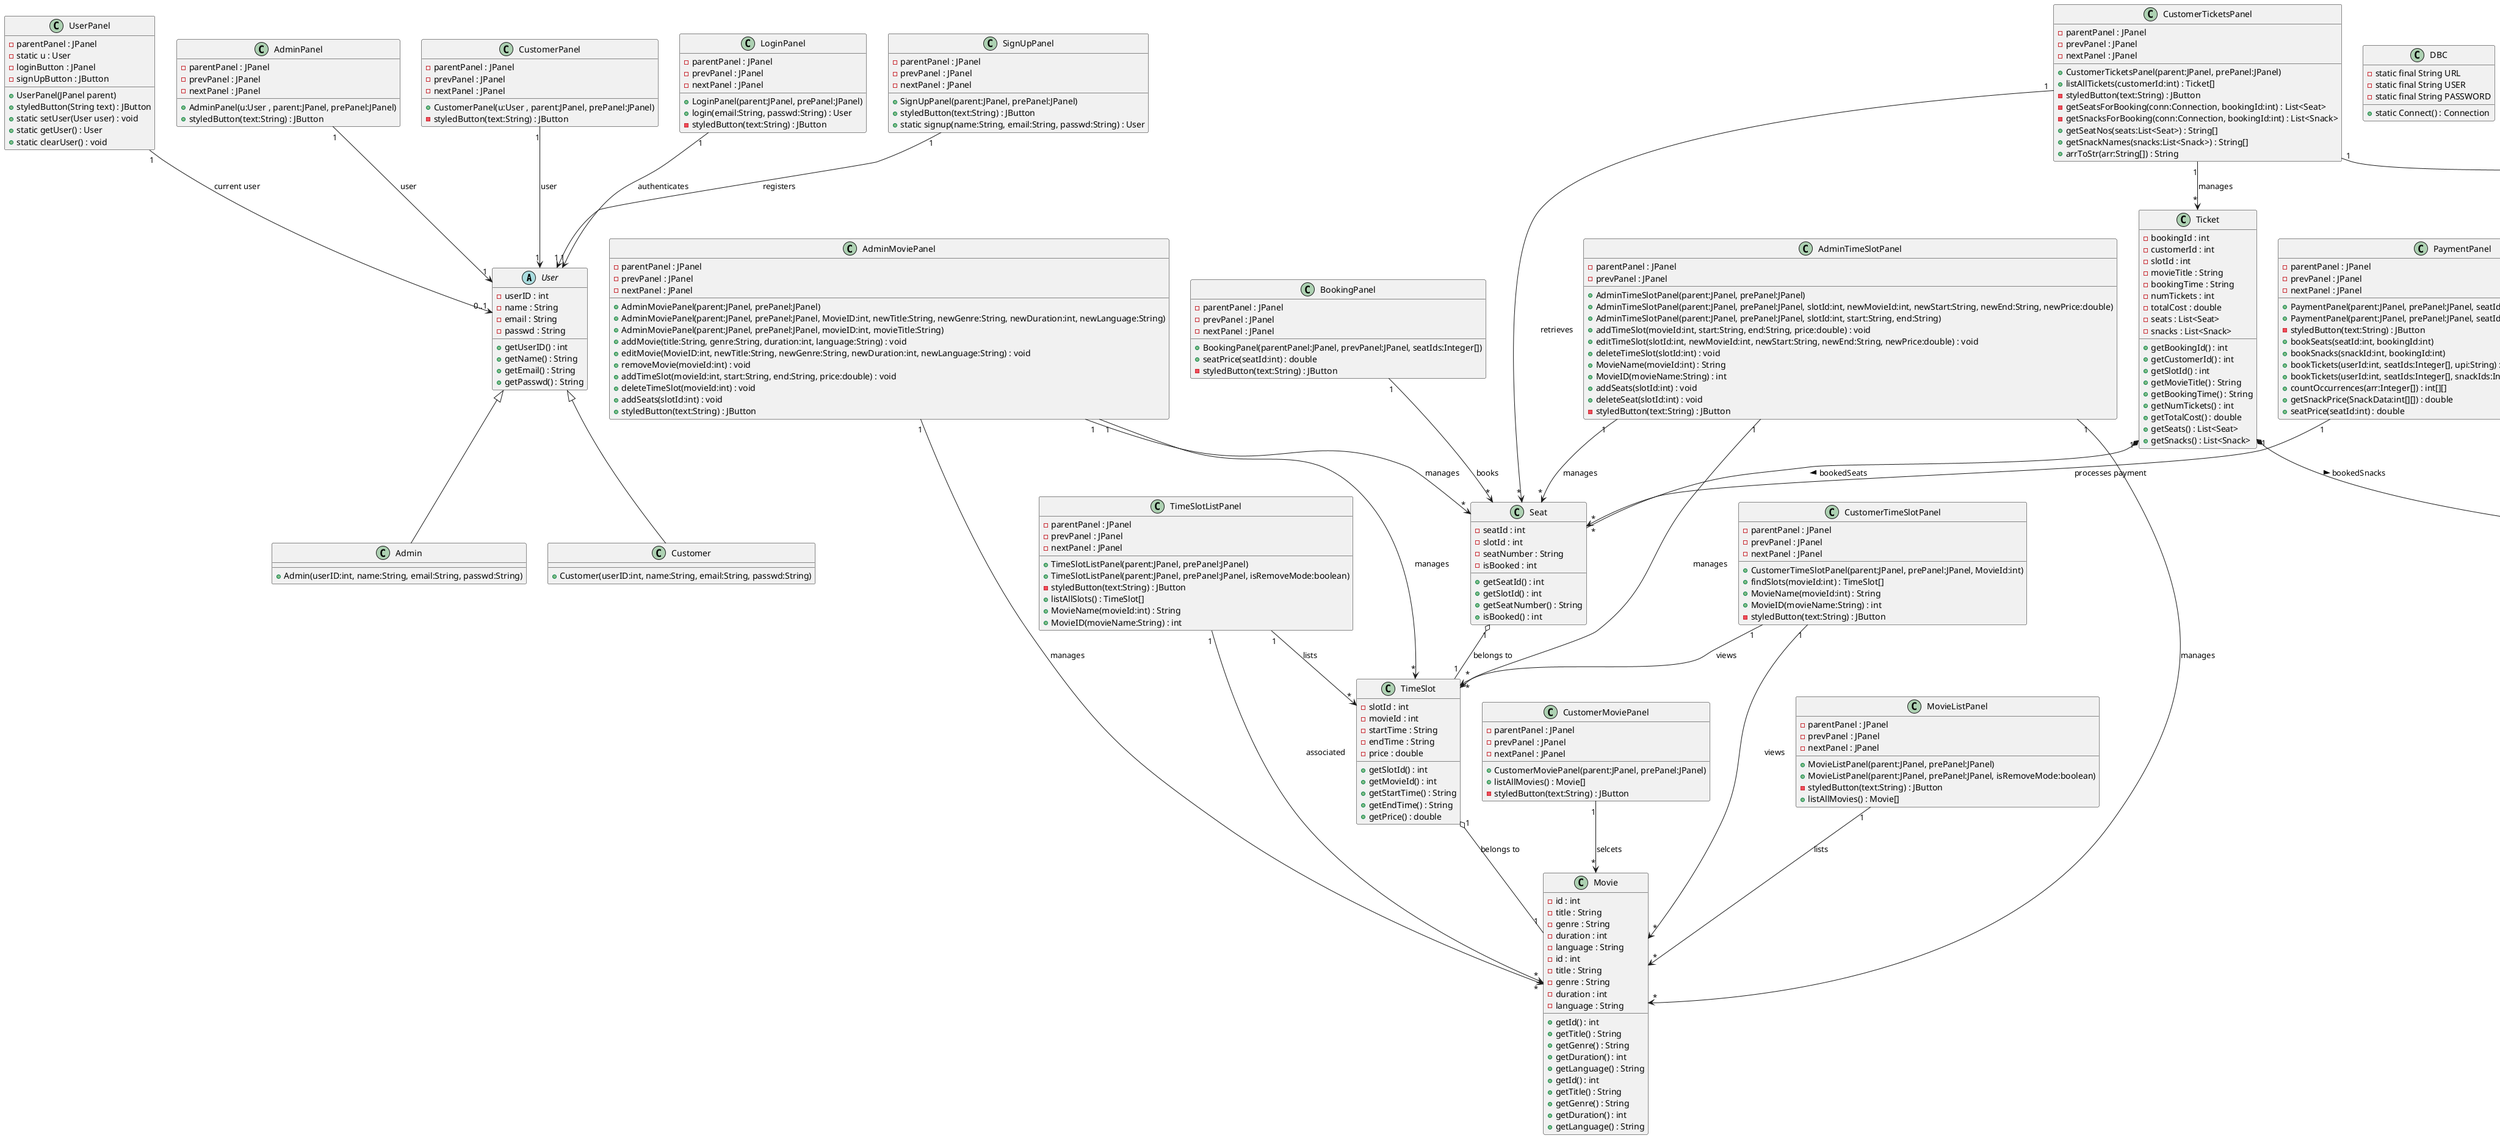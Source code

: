 @startuml

abstract class User {
    - userID : int
    - name : String
    - email : String
    - passwd : String
    + getUserID() : int
    + getName() : String
    + getEmail() : String
    + getPasswd() : String
}

class Admin {
    + Admin(userID:int, name:String, email:String, passwd:String)
}

class Customer {
    + Customer(userID:int, name:String, email:String, passwd:String)
}

User <|-- Admin
User <|-- Customer

class Movie {
    - id : int
    - title : String
    - genre : String
    - duration : int
    - language : String
    + getId() : int
    + getTitle() : String
    + getGenre() : String
    + getDuration() : int
    + getLanguage() : String
}

class Movie {
    - id : int
    - title : String
    - genre : String
    - duration : int
    - language : String
    + getId() : int
    + getTitle() : String
    + getGenre() : String
    + getDuration() : int
    + getLanguage() : String
}

class Snack {
    - id : int
    - name : String
    - price : double
    - quantity : int
    + getId() : int
    + getName() : String
    + getPrice() : double
    + getQuantity() : int
}

class Seat {
    - seatId : int
    - slotId : int
    - seatNumber : String
    - isBooked : int
    + getSeatId() : int
    + getSlotId() : int
    + getSeatNumber() : String
    + isBooked() : int
}

class TimeSlot {
    - slotId : int
    - movieId : int
    - startTime : String
    - endTime : String
    - price : double
    + getSlotId() : int
    + getMovieId() : int
    + getStartTime() : String
    + getEndTime() : String
    + getPrice() : double
}

class Ticket {
    - bookingId : int
    - customerId : int
    - slotId : int
    - movieTitle : String
    - bookingTime : String
    - numTickets : int
    - totalCost : double
    - seats : List<Seat>
    - snacks : List<Snack>
    + getBookingId() : int
    + getCustomerId() : int
    + getSlotId() : int
    + getMovieTitle() : String
    + getBookingTime() : String
    + getNumTickets() : int
    + getTotalCost() : double
    + getSeats() : List<Seat>
    + getSnacks() : List<Snack>
}

' Relationships
TimeSlot "1" o-- "1" Movie : belongs to
Seat "1" o-- "1" TimeSlot : belongs to
Ticket "1" *-- "*" Seat : bookedSeats >
Ticket "1" *-- "*" Snack : bookedSnacks >

' Panel Classes

class UserPanel {
    - parentPanel : JPanel
    - static u : User
    - loginButton : JPanel
    - signUpButton : JButton
    + UserPanel(JPanel parent)
    + styledButton(String text) : JButton
    + static setUser(User user) : void
    + static getUser() : User
    + static clearUser() : void
}

class AdminMoviePanel {
    - parentPanel : JPanel
    - prevPanel : JPanel
    - nextPanel : JPanel
    + AdminMoviePanel(parent:JPanel, prePanel:JPanel)
    + AdminMoviePanel(parent:JPanel, prePanel:JPanel, MovieID:int, newTitle:String, newGenre:String, newDuration:int, newLanguage:String)
    + AdminMoviePanel(parent:JPanel, prePanel:JPanel, movieID:int, movieTitle:String)
    + addMovie(title:String, genre:String, duration:int, language:String) : void
    + editMovie(MovieID:int, newTitle:String, newGenre:String, newDuration:int, newLanguage:String) : void
    + removeMovie(movieId:int) : void
    + addTimeSlot(movieId:int, start:String, end:String, price:double) : void
    + deleteTimeSlot(movieId:int) : void
    + addSeats(slotId:int) : void
    + styledButton(text:String) : JButton
}

class AdminPanel {
    - parentPanel : JPanel
    - prevPanel : JPanel
    - nextPanel : JPanel
    + AdminPanel(u:User , parent:JPanel, prePanel:JPanel)
    + styledButton(text:String) : JButton
}


class AdminSnackPanel {
    - parentPanel : JPanel
    - prevPanel : JPanel
    + AdminSnackPanel(parent:JPanel, prePanel:JPanel)
    + AdminSnackPanel(parent:JPanel, prePanel:JPanel, snackID:int, newName:String, newPrice:double, newQuantity:int)
    + AdminSnackPanel(parent:JPanel, prePanel:JPanel, snackID:int, snackName:String)
    + addSnack(name:String, price:double, quantity:int) : void
    + editSnack(SnackID:int, newName:String, newPrice:double, quantity:int) : void
    + removeSnack(snackId:int) : void
    - styledButton(text:String) : JButton
}

class AdminTimeSlotPanel {
    - parentPanel : JPanel
    - prevPanel : JPanel
    + AdminTimeSlotPanel(parent:JPanel, prePanel:JPanel)
    + AdminTimeSlotPanel(parent:JPanel, prePanel:JPanel, slotId:int, newMovieId:int, newStart:String, newEnd:String, newPrice:double)
    + AdminTimeSlotPanel(parent:JPanel, prePanel:JPanel, slotId:int, start:String, end:String)
    + addTimeSlot(movieId:int, start:String, end:String, price:double) : void
    + editTimeSlot(slotId:int, newMovieId:int, newStart:String, newEnd:String, newPrice:double) : void
    + deleteTimeSlot(slotId:int) : void
    + MovieName(movieId:int) : String
    + MovieID(movieName:String) : int
    + addSeats(slotId:int) : void
    + deleteSeat(slotId:int) : void
    - styledButton(text:String) : JButton
}

class BookingPanel {
    - parentPanel : JPanel
    - prevPanel : JPanel
    - nextPanel : JPanel
    + BookingPanel(parentPanel:JPanel, prevPanel:JPanel, seatIds:Integer[])
    + seatPrice(seatId:int) : double
    - styledButton(text:String) : JButton
}

class CustomerMoviePanel {
    - parentPanel : JPanel
    - prevPanel : JPanel
    - nextPanel : JPanel
    + CustomerMoviePanel(parent:JPanel, prePanel:JPanel)
    + listAllMovies() : Movie[]
    - styledButton(text:String) : JButton
}

class CustomerPanel {
    - parentPanel : JPanel
    - prevPanel : JPanel
    - nextPanel : JPanel
    + CustomerPanel(u:User , parent:JPanel, prePanel:JPanel)
    - styledButton(text:String) : JButton
}

class CustomerTicketsPanel {
    - parentPanel : JPanel
    - prevPanel : JPanel
    - nextPanel : JPanel
    + CustomerTicketsPanel(parent:JPanel, prePanel:JPanel)
    + listAllTickets(customerId:int) : Ticket[]
    - styledButton(text:String) : JButton
    - getSeatsForBooking(conn:Connection, bookingId:int) : List<Seat>
    - getSnacksForBooking(conn:Connection, bookingId:int) : List<Snack>
    + getSeatNos(seats:List<Seat>) : String[]
    + getSnackNames(snacks:List<Snack>) : String[]
    + arrToStr(arr:String[]) : String
}

class CustomerTimeSlotPanel {
    - parentPanel : JPanel
    - prevPanel : JPanel
    - nextPanel : JPanel
    + CustomerTimeSlotPanel(parent:JPanel, prePanel:JPanel, MovieId:int)
    + findSlots(movieId:int) : TimeSlot[]
    + MovieName(movieId:int) : String
    + MovieID(movieName:String) : int
    - styledButton(text:String) : JButton
}

class DBC {
    - static final String URL
    - static final String USER
    - static final String PASSWORD
    + static Connect() : Connection
}

class LoginPanel {
    - parentPanel : JPanel
    - prevPanel : JPanel
    - nextPanel : JPanel
    + LoginPanel(parent:JPanel, prePanel:JPanel)
    + login(email:String, passwd:String) : User
    - styledButton(text:String) : JButton
}

class SignUpPanel {
    - parentPanel : JPanel
    - prevPanel : JPanel
    - nextPanel : JPanel
    + SignUpPanel(parent:JPanel, prePanel:JPanel)
    + styledButton(text:String) : JButton
    + static signup(name:String, email:String, passwd:String) : User
}

class PaymentPanel {
    - parentPanel : JPanel
    - prevPanel : JPanel
    - nextPanel : JPanel
    + PaymentPanel(parent:JPanel, prePanel:JPanel, seatIds:Integer[])
    + PaymentPanel(parent:JPanel, prePanel:JPanel, seatIds:Integer[], snackIds:Integer[])
    - styledButton(text:String) : JButton
    + bookSeats(seatId:int, bookingId:int)
    + bookSnacks(snackId:int, bookingId:int)
    + bookTickets(userId:int, seatIds:Integer[], upi:String) : int
    + bookTickets(userId:int, seatIds:Integer[], snackIds:Integer[], upi:String) : int
    + countOccurrences(arr:Integer[]) : int[][]
    + getSnackPrice(SnackData:int[][]) : double
    + seatPrice(seatId:int) : double
}

class SnackPanel {
    - parentPanel : JPanel
    - prevPanel : JPanel
    - nextPanel : JPanel
    + SnackPanel(parent:JPanel, prePanel:JPanel, seatIds:Integer[])
    - styledButton(text:String) : JButton
    + listAllSnacks() : Snack[]
}

class MovieListPanel {
    - parentPanel : JPanel
    - prevPanel : JPanel
    - nextPanel : JPanel
    + MovieListPanel(parent:JPanel, prePanel:JPanel)
    + MovieListPanel(parent:JPanel, prePanel:JPanel, isRemoveMode:boolean)
    - styledButton(text:String) : JButton
    + listAllMovies() : Movie[]
}

class SnackListPanel {
    - parentPanel : JPanel
    - prevPanel : JPanel
    - nextPanel : JPanel
    + SnackListPanel(parent:JPanel, prePanel:JPanel)
    + SnackListPanel(parent:JPanel, prePanel:JPanel, b:boolean)
    - styledButton(text:String) : JButton
    + listAllSnacks() : Snack[]
}

class TimeSlotListPanel {
    - parentPanel : JPanel
    - prevPanel : JPanel
    - nextPanel : JPanel
    + TimeSlotListPanel(parent:JPanel, prePanel:JPanel)
    + TimeSlotListPanel(parent:JPanel, prePanel:JPanel, isRemoveMode:boolean)
    - styledButton(text:String) : JButton
    + listAllSlots() : TimeSlot[]
    + MovieName(movieId:int) : String
    + MovieID(movieName:String) : int
}

' Relationships for Panels



UserPanel "1" --> "0..1" User : current user
LoginPanel "1" --> "1" User : authenticates
SignUpPanel "1" --> "1" User : registers
AdminPanel "1" --> "1" User : user
CustomerPanel "1" --> "1" User : user
AdminMoviePanel "1" --> "*" Movie : manages
AdminMoviePanel "1" --> "*" TimeSlot : manages
AdminMoviePanel "1" --> "*" Seat : manages
AdminSnackPanel "1" --> "*" Snack : manages
AdminTimeSlotPanel "1" --> "*" TimeSlot : manages
AdminTimeSlotPanel "1" --> "*" Movie : manages
AdminTimeSlotPanel "1" --> "*" Seat : manages
BookingPanel "1" --> "*" Seat : books
CustomerMoviePanel "1" --> "*" Movie : selcets
CustomerTicketsPanel "1" --> "*" Ticket : manages
CustomerTicketsPanel "1" --> "*" Seat : retrieves
CustomerTicketsPanel "1" --> "*" Snack : retrieves
CustomerTimeSlotPanel "1" --> "*" TimeSlot : views
CustomerTimeSlotPanel "1" --> "*" Movie : views
PaymentPanel "1" --> "*" Seat : processes payment
PaymentPanel "1" --> "*" Snack : processes payment
SnackPanel "1" --> "*" Snack : lists
MovieListPanel "1" --> "*" Movie : lists
SnackListPanel "1" --> "*" Snack : lists
TimeSlotListPanel "1" --> "*" TimeSlot : lists
TimeSlotListPanel "1" --> "*" Movie : associated
@enduml